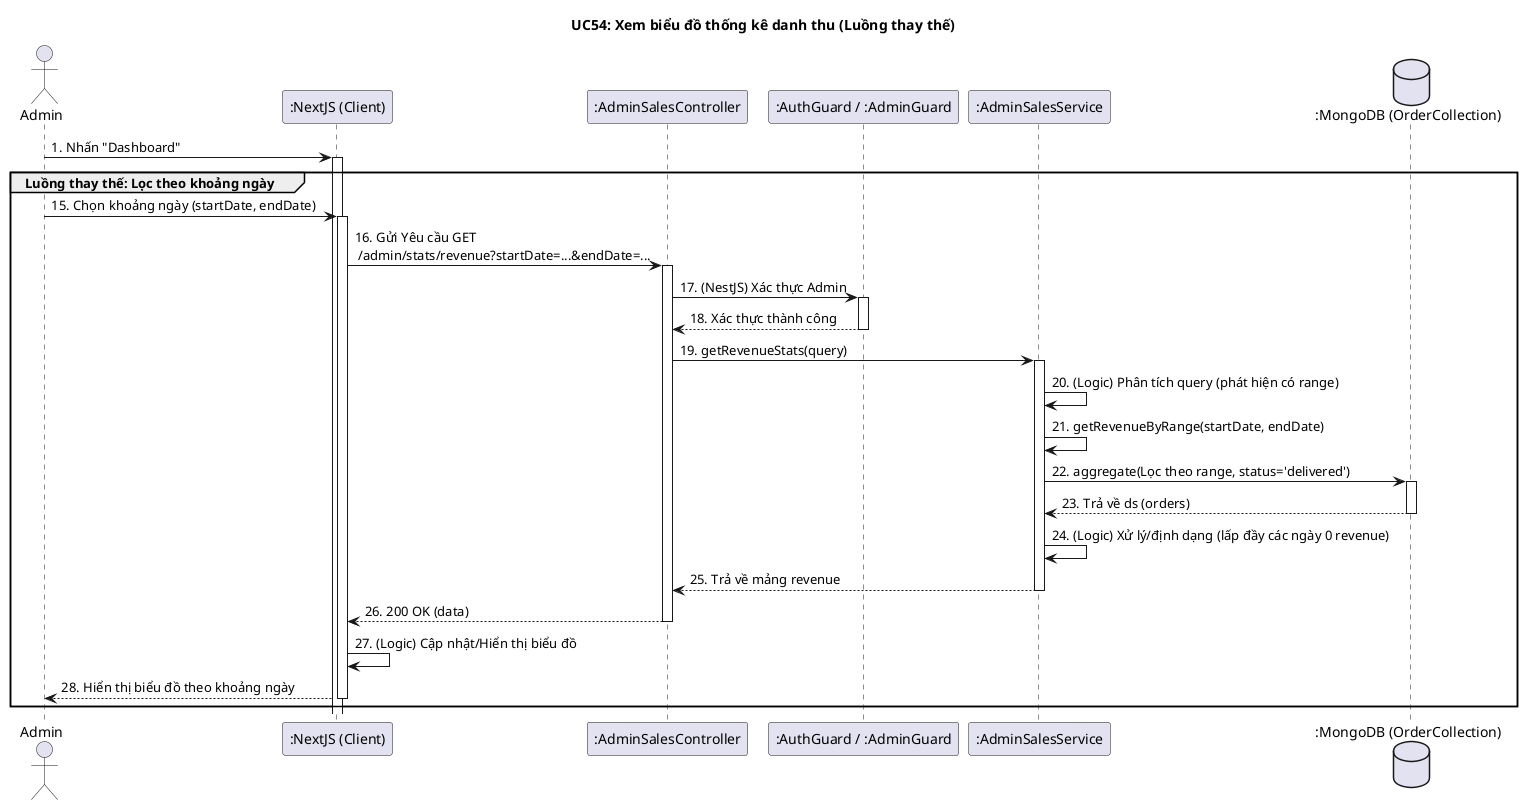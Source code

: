 @startuml
title UC54: Xem biểu đồ thống kê danh thu (Luồng thay thế)

actor Admin
participant ":NextJS (Client)" as Client
participant ":AdminSalesController" as Controller
participant ":AuthGuard / :AdminGuard" as Guards
participant ":AdminSalesService" as Service
database ":MongoDB (OrderCollection)" as DB

Admin -> Client: 1. Nhấn "Dashboard"
activate Client

group Luồng thay thế: Lọc theo khoảng ngày

    Admin -> Client: 15. Chọn khoảng ngày (startDate, endDate)
    activate Client
    
    Client -> Controller: 16. Gửi Yêu cầu GET\n /admin/stats/revenue?startDate=...&endDate=...
    activate Controller
    
    Controller -> Guards: 17. (NestJS) Xác thực Admin
    activate Guards
    Guards --> Controller: 18. Xác thực thành công
    deactivate Guards
    
    Controller -> Service: 19. getRevenueStats(query)
    activate Service
    
    Service -> Service: 20. (Logic) Phân tích query (phát hiện có range)
    Service -> Service: 21. getRevenueByRange(startDate, endDate)
    
    Service -> DB: 22. aggregate(Lọc theo range, status='delivered')
    activate DB
    DB --> Service: 23. Trả về ds (orders)
    deactivate DB
    
    Service -> Service: 24. (Logic) Xử lý/định dạng (lấp đầy các ngày 0 revenue)
    
    Service --> Controller: 25. Trả về mảng revenue
    deactivate Service
    
    Controller --> Client: 26. 200 OK (data)
    deactivate Controller
    
    Client -> Client: 27. (Logic) Cập nhật/Hiển thị biểu đồ
    Client --> Admin: 28. Hiển thị biểu đồ theo khoảng ngày
    deactivate Client

end

@enduml
